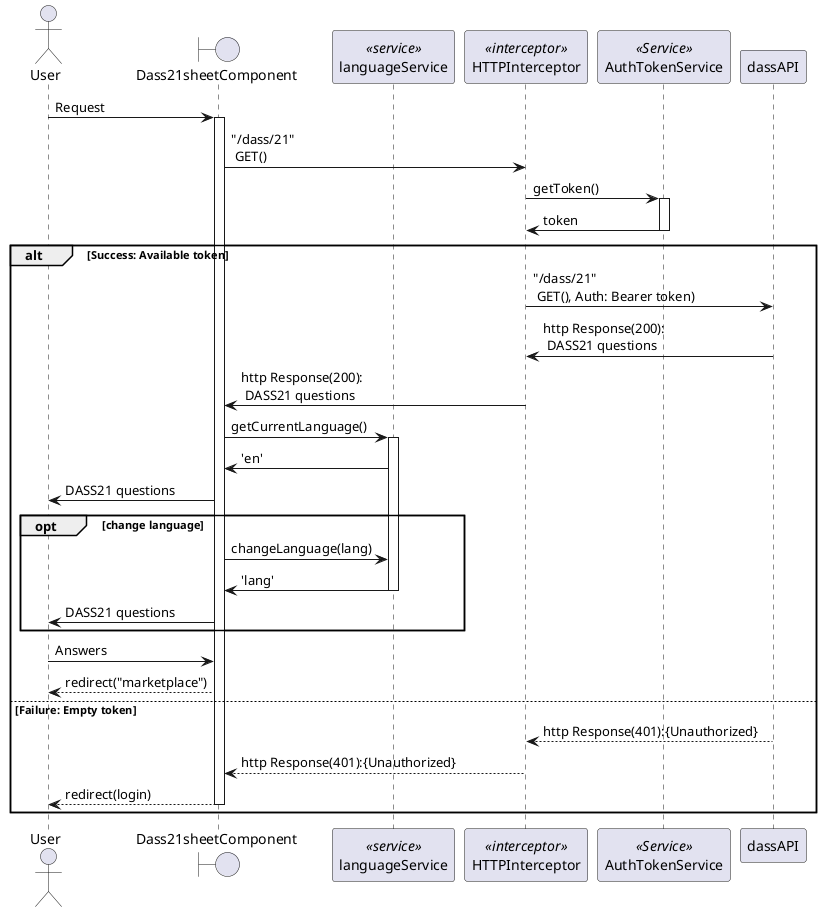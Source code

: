 @startuml

actor User
boundary Dass21sheetComponent as dass21comp
participant languageService as lang <<service>>
participant HTTPInterceptor as inter <<interceptor>>
participant AuthTokenService as token <<Service>>

participant dassAPI

User -> dass21comp: Request
activate dass21comp
dass21comp -> inter: "/dass/21"\n GET()
inter -> token: getToken()
activate token
inter <- token: token
deactivate token
alt Success: Available token
  inter -> dassAPI:"/dass/21"\n GET(), Auth: Bearer token)
  inter <- dassAPI:http Response(200):\n DASS21 questions
  dass21comp <- inter:http Response(200):\n DASS21 questions
  dass21comp -> lang: getCurrentLanguage()
  activate lang
  dass21comp <- lang: 'en'
  dass21comp -> User: DASS21 questions
  opt change language
    dass21comp -> lang: changeLanguage(lang)
    dass21comp <- lang: 'lang'
    deactivate lang
    dass21comp -> User: DASS21 questions
  end
  User -> dass21comp: Answers
  User <-- dass21comp: redirect("marketplace")
else Failure: Empty token
  inter <-- dassAPI:http Response(401):{Unauthorized}
  dass21comp <-- inter: http Response(401):{Unauthorized}
  User <-- dass21comp: redirect(login)
  deactivate dass21comp
end
@enduml
